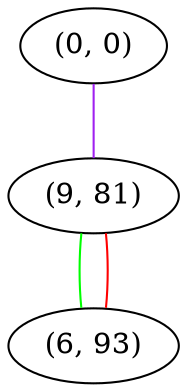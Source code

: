 graph "" {
"(0, 0)";
"(9, 81)";
"(6, 93)";
"(0, 0)" -- "(9, 81)"  [color=purple, key=0, weight=4];
"(9, 81)" -- "(6, 93)"  [color=green, key=0, weight=2];
"(9, 81)" -- "(6, 93)"  [color=red, key=1, weight=1];
}
